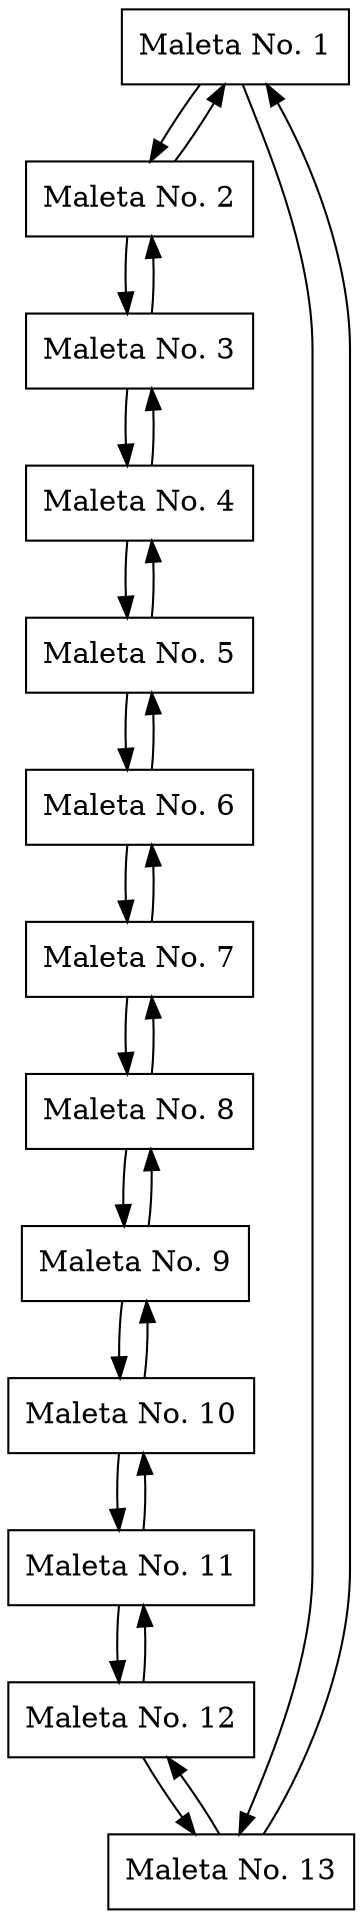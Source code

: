 digraph listadoble {
node [shape = record] 

nodo1542157793[label="Maleta No. 1"];
nodo1542157793->nodo2095035403;
nodo2095035403->nodo1542157793;
nodo2095035403[label="Maleta No. 2"];
nodo2095035403->nodo1729123975;
nodo1729123975->nodo2095035403;
nodo1729123975[label="Maleta No. 3"];
nodo1729123975->nodo83891653;
nodo83891653->nodo1729123975;
nodo83891653[label="Maleta No. 4"];
nodo83891653->nodo96742649;
nodo96742649->nodo83891653;
nodo96742649[label="Maleta No. 5"];
nodo96742649->nodo79343526;
nodo79343526->nodo96742649;
nodo79343526[label="Maleta No. 6"];
nodo79343526->nodo1643869656;
nodo1643869656->nodo79343526;
nodo1643869656[label="Maleta No. 7"];
nodo1643869656->nodo1683024415;
nodo1683024415->nodo1643869656;
nodo1683024415[label="Maleta No. 8"];
nodo1683024415->nodo1079484808;
nodo1079484808->nodo1683024415;
nodo1079484808[label="Maleta No. 9"];
nodo1079484808->nodo297918907;
nodo297918907->nodo1079484808;
nodo297918907[label="Maleta No. 10"];
nodo297918907->nodo724440046;
nodo724440046->nodo297918907;
nodo724440046[label="Maleta No. 11"];
nodo724440046->nodo1221395590;
nodo1221395590->nodo724440046;
nodo1221395590[label="Maleta No. 12"];
nodo1221395590->nodo904636406;
nodo904636406->nodo1221395590;
nodo904636406[label="Maleta No. 13"];
nodo904636406->nodo1542157793;
nodo1542157793->nodo904636406;

}
